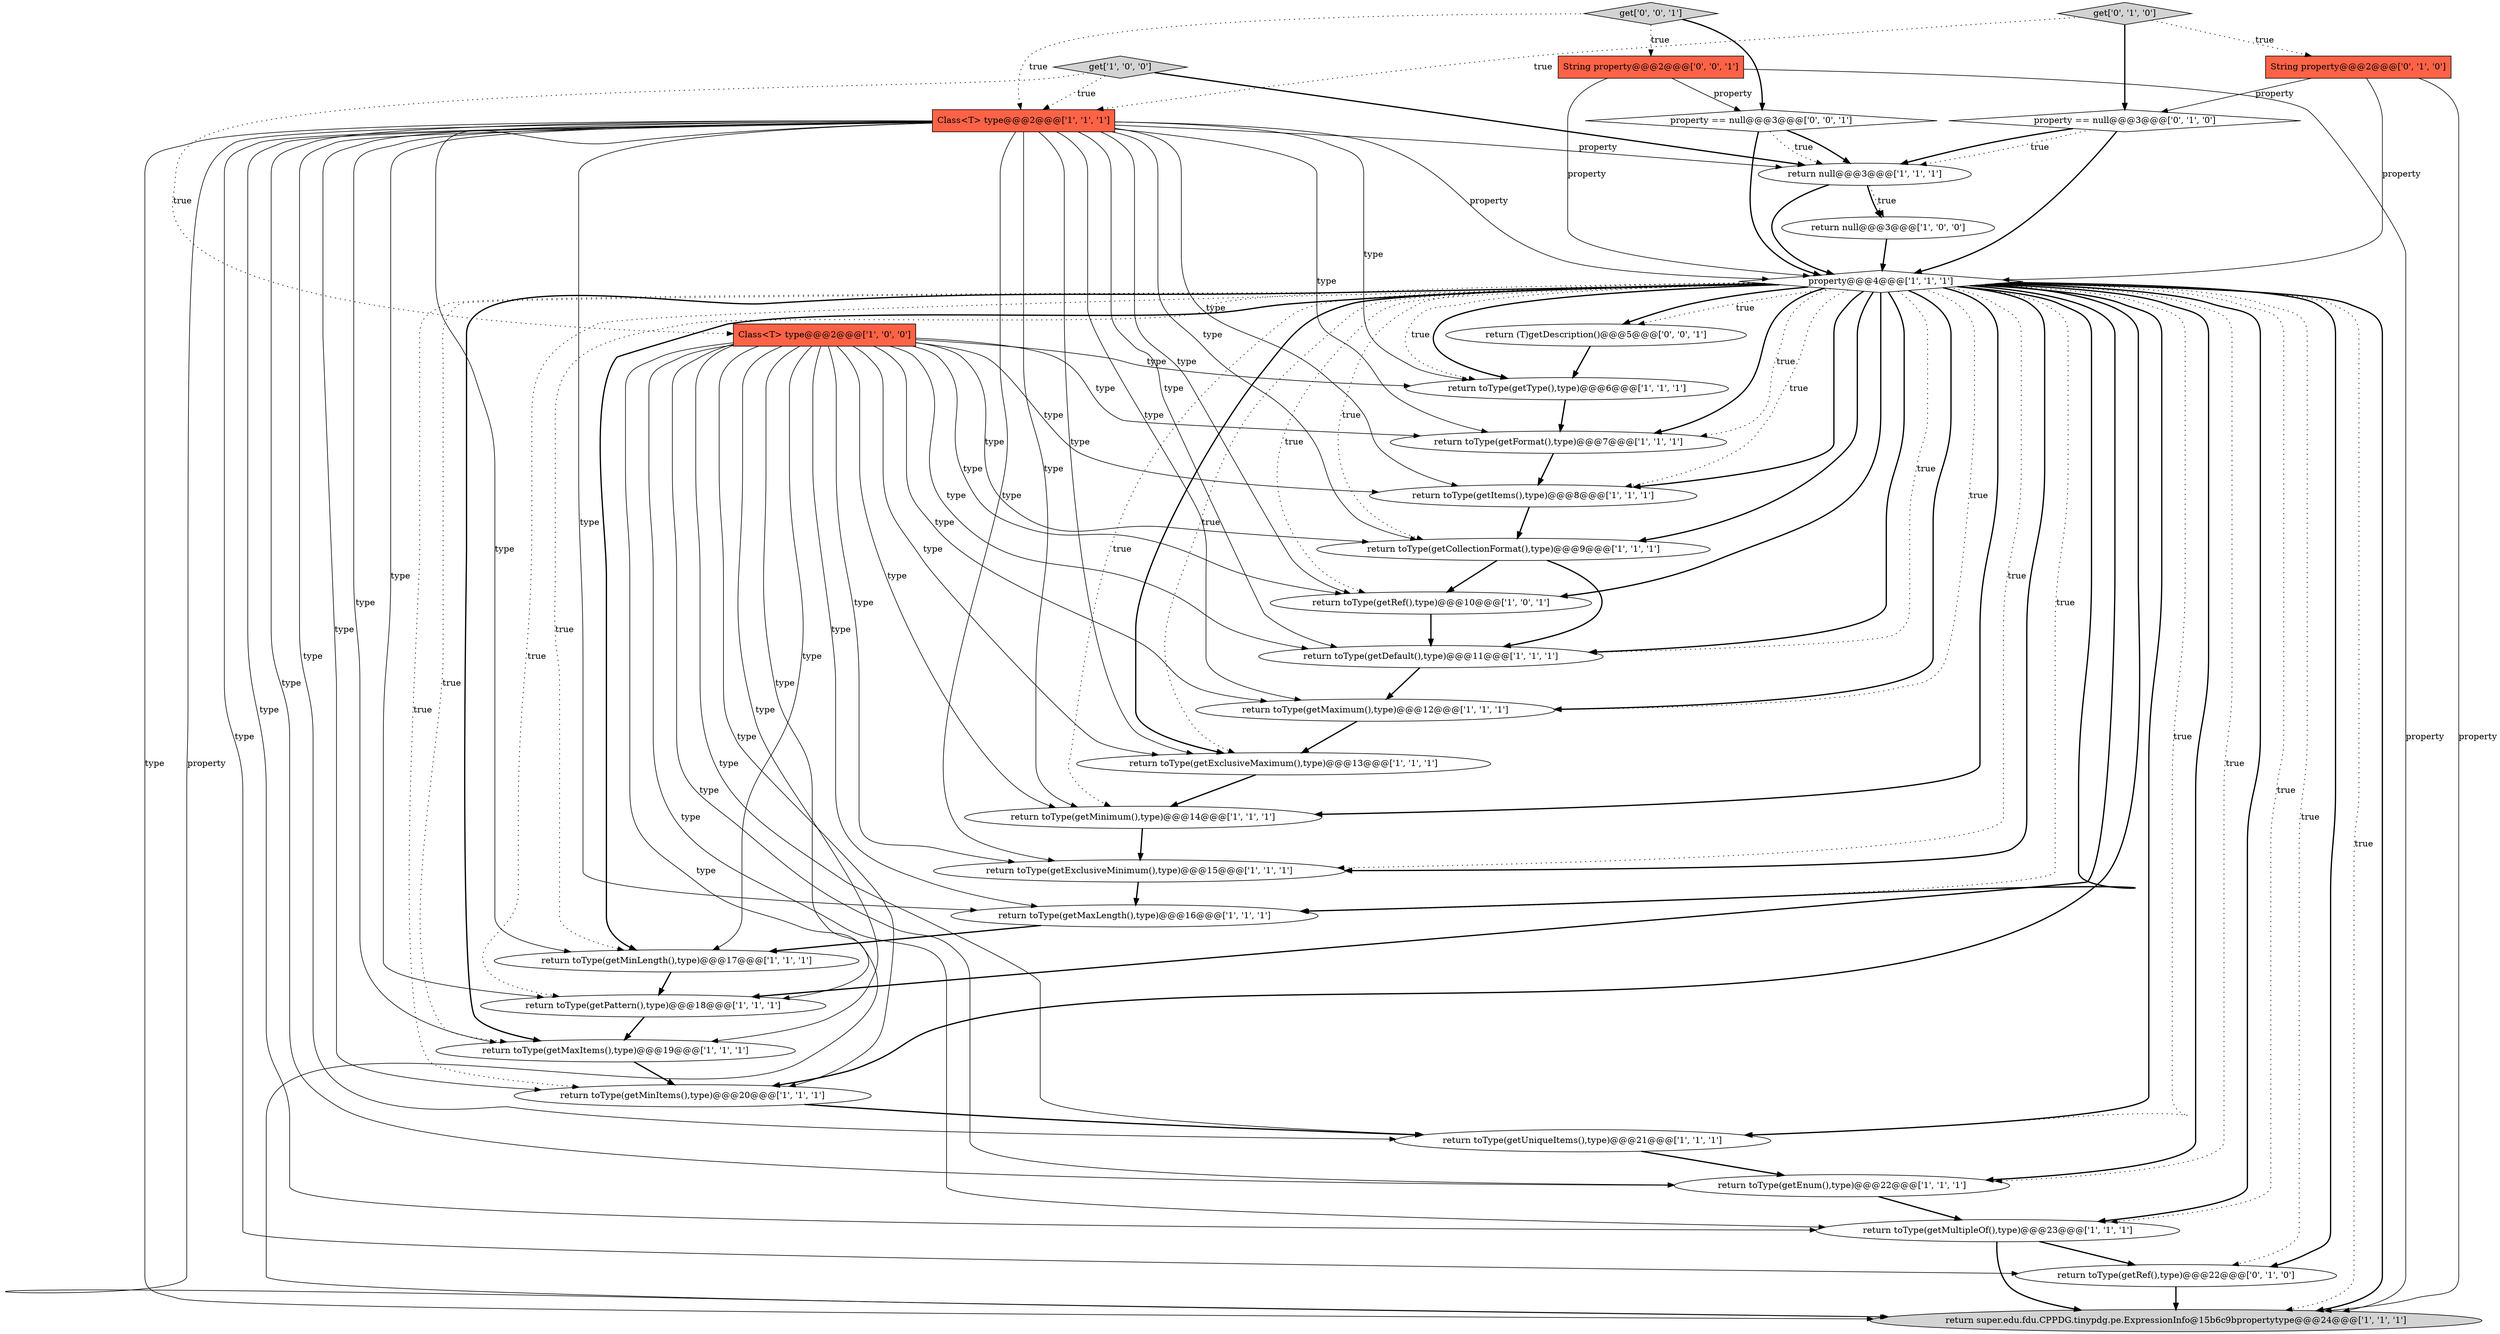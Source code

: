 digraph {
5 [style = filled, label = "return toType(getMinLength(),type)@@@17@@@['1', '1', '1']", fillcolor = white, shape = ellipse image = "AAA0AAABBB1BBB"];
31 [style = filled, label = "return (T)getDescription()@@@5@@@['0', '0', '1']", fillcolor = white, shape = ellipse image = "AAA0AAABBB3BBB"];
10 [style = filled, label = "return toType(getMultipleOf(),type)@@@23@@@['1', '1', '1']", fillcolor = white, shape = ellipse image = "AAA0AAABBB1BBB"];
18 [style = filled, label = "return toType(getMinItems(),type)@@@20@@@['1', '1', '1']", fillcolor = white, shape = ellipse image = "AAA0AAABBB1BBB"];
9 [style = filled, label = "Class<T> type@@@2@@@['1', '0', '0']", fillcolor = tomato, shape = box image = "AAA0AAABBB1BBB"];
16 [style = filled, label = "return null@@@3@@@['1', '0', '0']", fillcolor = white, shape = ellipse image = "AAA0AAABBB1BBB"];
8 [style = filled, label = "return toType(getPattern(),type)@@@18@@@['1', '1', '1']", fillcolor = white, shape = ellipse image = "AAA0AAABBB1BBB"];
22 [style = filled, label = "return toType(getUniqueItems(),type)@@@21@@@['1', '1', '1']", fillcolor = white, shape = ellipse image = "AAA0AAABBB1BBB"];
1 [style = filled, label = "return toType(getMaximum(),type)@@@12@@@['1', '1', '1']", fillcolor = white, shape = ellipse image = "AAA0AAABBB1BBB"];
24 [style = filled, label = "get['1', '0', '0']", fillcolor = lightgray, shape = diamond image = "AAA0AAABBB1BBB"];
30 [style = filled, label = "String property@@@2@@@['0', '0', '1']", fillcolor = tomato, shape = box image = "AAA0AAABBB3BBB"];
27 [style = filled, label = "get['0', '1', '0']", fillcolor = lightgray, shape = diamond image = "AAA0AAABBB2BBB"];
28 [style = filled, label = "property == null@@@3@@@['0', '1', '0']", fillcolor = white, shape = diamond image = "AAA0AAABBB2BBB"];
11 [style = filled, label = "return toType(getItems(),type)@@@8@@@['1', '1', '1']", fillcolor = white, shape = ellipse image = "AAA0AAABBB1BBB"];
19 [style = filled, label = "return toType(getEnum(),type)@@@22@@@['1', '1', '1']", fillcolor = white, shape = ellipse image = "AAA0AAABBB1BBB"];
26 [style = filled, label = "return toType(getRef(),type)@@@22@@@['0', '1', '0']", fillcolor = white, shape = ellipse image = "AAA1AAABBB2BBB"];
20 [style = filled, label = "return toType(getDefault(),type)@@@11@@@['1', '1', '1']", fillcolor = white, shape = ellipse image = "AAA0AAABBB1BBB"];
17 [style = filled, label = "return null@@@3@@@['1', '1', '1']", fillcolor = white, shape = ellipse image = "AAA0AAABBB1BBB"];
32 [style = filled, label = "get['0', '0', '1']", fillcolor = lightgray, shape = diamond image = "AAA0AAABBB3BBB"];
6 [style = filled, label = "return toType(getMinimum(),type)@@@14@@@['1', '1', '1']", fillcolor = white, shape = ellipse image = "AAA0AAABBB1BBB"];
2 [style = filled, label = "return toType(getRef(),type)@@@10@@@['1', '0', '1']", fillcolor = white, shape = ellipse image = "AAA0AAABBB1BBB"];
13 [style = filled, label = "return toType(getExclusiveMaximum(),type)@@@13@@@['1', '1', '1']", fillcolor = white, shape = ellipse image = "AAA0AAABBB1BBB"];
0 [style = filled, label = "return toType(getCollectionFormat(),type)@@@9@@@['1', '1', '1']", fillcolor = white, shape = ellipse image = "AAA0AAABBB1BBB"];
12 [style = filled, label = "return toType(getFormat(),type)@@@7@@@['1', '1', '1']", fillcolor = white, shape = ellipse image = "AAA0AAABBB1BBB"];
25 [style = filled, label = "String property@@@2@@@['0', '1', '0']", fillcolor = tomato, shape = box image = "AAA0AAABBB2BBB"];
14 [style = filled, label = "Class<T> type@@@2@@@['1', '1', '1']", fillcolor = tomato, shape = box image = "AAA0AAABBB1BBB"];
3 [style = filled, label = "return toType(getExclusiveMinimum(),type)@@@15@@@['1', '1', '1']", fillcolor = white, shape = ellipse image = "AAA0AAABBB1BBB"];
15 [style = filled, label = "return toType(getMaxLength(),type)@@@16@@@['1', '1', '1']", fillcolor = white, shape = ellipse image = "AAA0AAABBB1BBB"];
23 [style = filled, label = "return toType(getType(),type)@@@6@@@['1', '1', '1']", fillcolor = white, shape = ellipse image = "AAA0AAABBB1BBB"];
4 [style = filled, label = "property@@@4@@@['1', '1', '1']", fillcolor = white, shape = diamond image = "AAA0AAABBB1BBB"];
7 [style = filled, label = "return toType(getMaxItems(),type)@@@19@@@['1', '1', '1']", fillcolor = white, shape = ellipse image = "AAA0AAABBB1BBB"];
21 [style = filled, label = "return super.edu.fdu.CPPDG.tinypdg.pe.ExpressionInfo@15b6c9bpropertytype@@@24@@@['1', '1', '1']", fillcolor = lightgray, shape = ellipse image = "AAA0AAABBB1BBB"];
29 [style = filled, label = "property == null@@@3@@@['0', '0', '1']", fillcolor = white, shape = diamond image = "AAA0AAABBB3BBB"];
9->7 [style = solid, label="type"];
4->6 [style = bold, label=""];
10->21 [style = bold, label=""];
28->17 [style = dotted, label="true"];
4->26 [style = bold, label=""];
4->21 [style = dotted, label="true"];
4->12 [style = dotted, label="true"];
14->4 [style = solid, label="property"];
14->21 [style = solid, label="type"];
4->7 [style = dotted, label="true"];
13->6 [style = bold, label=""];
4->26 [style = dotted, label="true"];
32->30 [style = dotted, label="true"];
4->8 [style = bold, label=""];
4->22 [style = bold, label=""];
9->10 [style = solid, label="type"];
4->0 [style = dotted, label="true"];
20->1 [style = bold, label=""];
4->2 [style = bold, label=""];
30->21 [style = solid, label="property"];
14->1 [style = solid, label="type"];
17->4 [style = bold, label=""];
0->20 [style = bold, label=""];
4->19 [style = bold, label=""];
29->17 [style = bold, label=""];
25->21 [style = solid, label="property"];
9->20 [style = solid, label="type"];
25->4 [style = solid, label="property"];
14->7 [style = solid, label="type"];
4->23 [style = bold, label=""];
4->5 [style = dotted, label="true"];
14->18 [style = solid, label="type"];
17->16 [style = bold, label=""];
9->12 [style = solid, label="type"];
4->3 [style = bold, label=""];
4->21 [style = bold, label=""];
31->23 [style = bold, label=""];
9->3 [style = solid, label="type"];
14->10 [style = solid, label="type"];
26->21 [style = bold, label=""];
16->4 [style = bold, label=""];
9->1 [style = solid, label="type"];
27->28 [style = bold, label=""];
14->23 [style = solid, label="type"];
32->14 [style = dotted, label="true"];
14->13 [style = solid, label="type"];
14->12 [style = solid, label="type"];
14->3 [style = solid, label="type"];
14->22 [style = solid, label="type"];
4->1 [style = bold, label=""];
9->6 [style = solid, label="type"];
14->20 [style = solid, label="type"];
9->11 [style = solid, label="type"];
9->8 [style = solid, label="type"];
14->17 [style = solid, label="property"];
4->19 [style = dotted, label="true"];
15->5 [style = bold, label=""];
4->12 [style = bold, label=""];
9->2 [style = solid, label="type"];
4->31 [style = bold, label=""];
9->13 [style = solid, label="type"];
27->25 [style = dotted, label="true"];
9->22 [style = solid, label="type"];
4->13 [style = dotted, label="true"];
32->29 [style = bold, label=""];
10->26 [style = bold, label=""];
9->18 [style = solid, label="type"];
28->17 [style = bold, label=""];
1->13 [style = bold, label=""];
22->19 [style = bold, label=""];
9->0 [style = solid, label="type"];
4->7 [style = bold, label=""];
5->8 [style = bold, label=""];
9->23 [style = solid, label="type"];
17->16 [style = dotted, label="true"];
14->11 [style = solid, label="type"];
4->3 [style = dotted, label="true"];
24->14 [style = dotted, label="true"];
18->22 [style = bold, label=""];
7->18 [style = bold, label=""];
11->0 [style = bold, label=""];
24->17 [style = bold, label=""];
4->11 [style = dotted, label="true"];
4->18 [style = dotted, label="true"];
25->28 [style = solid, label="property"];
4->1 [style = dotted, label="true"];
14->8 [style = solid, label="type"];
30->29 [style = solid, label="property"];
14->6 [style = solid, label="type"];
9->19 [style = solid, label="type"];
28->4 [style = bold, label=""];
14->21 [style = solid, label="property"];
9->5 [style = solid, label="type"];
14->15 [style = solid, label="type"];
24->9 [style = dotted, label="true"];
23->12 [style = bold, label=""];
6->3 [style = bold, label=""];
4->10 [style = bold, label=""];
4->13 [style = bold, label=""];
8->7 [style = bold, label=""];
4->23 [style = dotted, label="true"];
4->22 [style = dotted, label="true"];
4->18 [style = bold, label=""];
4->2 [style = dotted, label="true"];
4->20 [style = dotted, label="true"];
19->10 [style = bold, label=""];
27->14 [style = dotted, label="true"];
29->17 [style = dotted, label="true"];
4->10 [style = dotted, label="true"];
4->11 [style = bold, label=""];
4->5 [style = bold, label=""];
9->21 [style = solid, label="type"];
29->4 [style = bold, label=""];
4->31 [style = dotted, label="true"];
4->20 [style = bold, label=""];
4->8 [style = dotted, label="true"];
14->19 [style = solid, label="type"];
9->15 [style = solid, label="type"];
4->15 [style = dotted, label="true"];
14->2 [style = solid, label="type"];
2->20 [style = bold, label=""];
3->15 [style = bold, label=""];
30->4 [style = solid, label="property"];
12->11 [style = bold, label=""];
14->26 [style = solid, label="type"];
0->2 [style = bold, label=""];
4->15 [style = bold, label=""];
4->6 [style = dotted, label="true"];
14->5 [style = solid, label="type"];
4->0 [style = bold, label=""];
14->0 [style = solid, label="type"];
}
